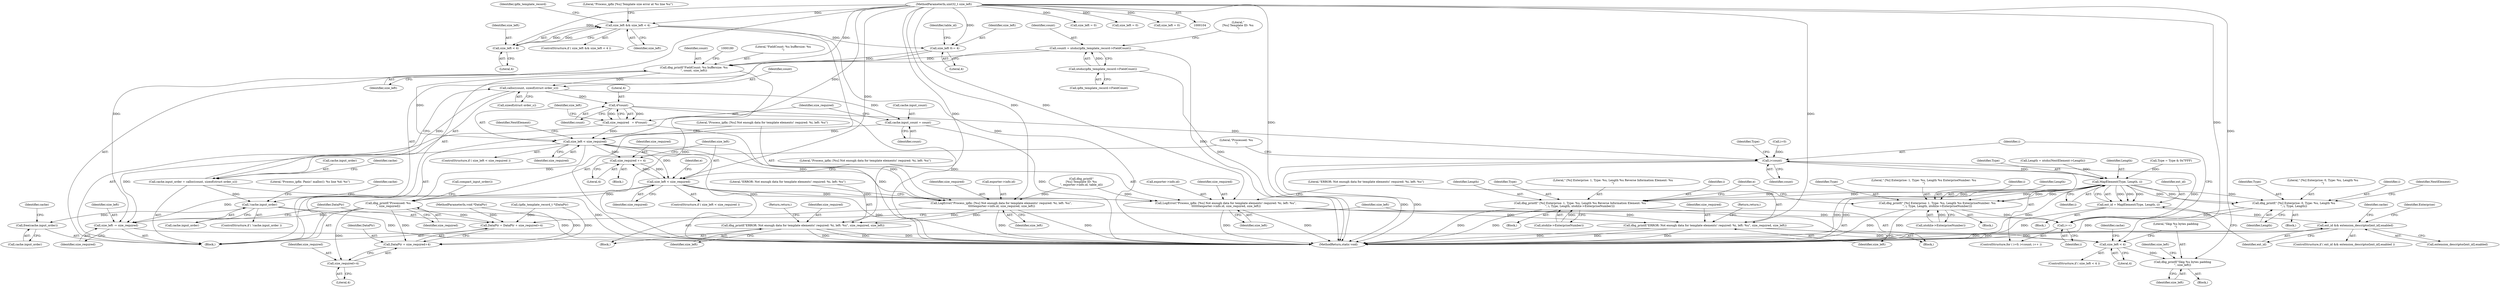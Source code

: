 digraph "0_nfdump_3b006ededaf351f1723aea6c727c9edd1b1fff9b@API" {
"1000252" [label="(Call,calloc(count, sizeof(struct order_s)))"];
"1000174" [label="(Call,dbg_printf(\"FieldCount: %u buffersize: %u\n\", count, size_left))"];
"1000160" [label="(Call,count\t = ntohs(ipfix_template_record->FieldCount))"];
"1000162" [label="(Call,ntohs(ipfix_template_record->FieldCount))"];
"1000151" [label="(Call,size_left \t\t-= 4)"];
"1000125" [label="(Call,size_left && size_left < 4)"];
"1000127" [label="(Call,size_left < 4)"];
"1000107" [label="(MethodParameterIn,uint32_t size_left)"];
"1000248" [label="(Call,cache.input_order = calloc(count, sizeof(struct order_s)))"];
"1000257" [label="(Call,!cache.input_order)"];
"1000638" [label="(Call,free(cache.input_order))"];
"1000272" [label="(Call,cache.input_count = count)"];
"1000279" [label="(Call,4*count)"];
"1000277" [label="(Call,size_required   = 4*count)"];
"1000283" [label="(Call,size_left < size_required)"];
"1000287" [label="(Call,LogError(\"Process_ipfix: [%u] Not enough data for template elements! required: %i, left: %u\", \n\t\t\t\t\texporter->info.id, size_required, size_left))"];
"1000296" [label="(Call,dbg_printf(\"ERROR: Not enough data for template elements! required: %i, left: %u\", size_required, size_left))"];
"1000389" [label="(Call,size_required += 4)"];
"1000393" [label="(Call,size_left < size_required)"];
"1000397" [label="(Call,LogError(\"Process_ipfix: [%u] Not enough data for template elements! required: %i, left: %u\", \n\t\t\t\t\t\t\texporter->info.id, size_required, size_left))"];
"1000406" [label="(Call,dbg_printf(\"ERROR: Not enough data for template elements! required: %i, left: %u\", size_required, size_left))"];
"1000455" [label="(Call,dbg_printf(\"Processed: %u\n\", size_required))"];
"1000617" [label="(Call,size_left -= size_required)"];
"1000628" [label="(Call,size_left < 4)"];
"1000632" [label="(Call,dbg_printf(\"Skip %u bytes padding\n\", size_left))"];
"1000620" [label="(Call,DataPtr = DataPtr + size_required+4)"];
"1000622" [label="(Call,DataPtr + size_required+4)"];
"1000624" [label="(Call,size_required+4)"];
"1000312" [label="(Call,i<count)"];
"1000349" [label="(Call,MapElement(Type, Length, i))"];
"1000347" [label="(Call,ext_id = MapElement(Type, Length, i))"];
"1000354" [label="(Call,ext_id && extension_descriptor[ext_id].enabled)"];
"1000419" [label="(Call,dbg_printf(\" [%i] Enterprise: 1, Type: %u, Length %u Reverse Information Element: %u\n\", i, Type, Length, ntohl(e->EnterpriseNumber)))"];
"1000315" [label="(Call,i++)"];
"1000430" [label="(Call,dbg_printf(\" [%i] Enterprise: 1, Type: %u, Length %u EnterpriseNumber: %u\n\", i, Type, Length, ntohl(e->EnterpriseNumber)))"];
"1000448" [label="(Call,dbg_printf(\" [%i] Enterprise: 0, Type: %u, Length %u\n\", i, Type, Length))"];
"1000258" [label="(Call,cache.input_order)"];
"1000393" [label="(Call,size_left < size_required)"];
"1000397" [label="(Call,LogError(\"Process_ipfix: [%u] Not enough data for template elements! required: %i, left: %u\", \n\t\t\t\t\t\t\texporter->info.id, size_required, size_left))"];
"1000632" [label="(Call,dbg_printf(\"Skip %u bytes padding\n\", size_left))"];
"1000424" [label="(Call,ntohl(e->EnterpriseNumber))"];
"1000415" [label="(Identifier,e)"];
"1000147" [label="(Identifier,ipfix_template_record)"];
"1000142" [label="(Call,size_left = 0)"];
"1000408" [label="(Identifier,size_required)"];
"1000249" [label="(Call,cache.input_order)"];
"1000298" [label="(Identifier,size_required)"];
"1000174" [label="(Call,dbg_printf(\"FieldCount: %u buffersize: %u\n\", count, size_left))"];
"1000151" [label="(Call,size_left \t\t-= 4)"];
"1000296" [label="(Call,dbg_printf(\"ERROR: Not enough data for template elements! required: %i, left: %u\", size_required, size_left))"];
"1000348" [label="(Identifier,ext_id)"];
"1000626" [label="(Literal,4)"];
"1000124" [label="(ControlStructure,if ( size_left && size_left < 4 ))"];
"1000263" [label="(Literal,\"Process_ipfix: Panic! malloc(): %s line %d: %s\")"];
"1000313" [label="(Identifier,i)"];
"1000316" [label="(Identifier,i)"];
"1000163" [label="(Call,ipfix_template_record->FieldCount)"];
"1000620" [label="(Call,DataPtr = DataPtr + size_required+4)"];
"1000350" [label="(Identifier,Type)"];
"1000356" [label="(Call,extension_descriptor[ext_id].enabled)"];
"1000162" [label="(Call,ntohs(ipfix_template_record->FieldCount))"];
"1000300" [label="(Return,return;)"];
"1000628" [label="(Call,size_left < 4)"];
"1000410" [label="(Return,return;)"];
"1000295" [label="(Identifier,size_left)"];
"1000252" [label="(Call,calloc(count, sizeof(struct order_s)))"];
"1000106" [label="(MethodParameterIn,void *DataPtr)"];
"1000282" [label="(ControlStructure,if ( size_left < size_required ))"];
"1000125" [label="(Call,size_left && size_left < 4)"];
"1000129" [label="(Literal,4)"];
"1000148" [label="(Call,(ipfix_template_record_t *)DataPtr)"];
"1000116" [label="(Block,)"];
"1000276" [label="(Identifier,count)"];
"1000285" [label="(Identifier,size_required)"];
"1000627" [label="(ControlStructure,if ( size_left < 4 ))"];
"1000392" [label="(ControlStructure,if ( size_left < size_required ))"];
"1000435" [label="(Call,ntohl(e->EnterpriseNumber))"];
"1000405" [label="(Identifier,size_left)"];
"1000447" [label="(Block,)"];
"1000640" [label="(Identifier,cache)"];
"1000635" [label="(Call,size_left = 0)"];
"1000323" [label="(Identifier,Type)"];
"1000433" [label="(Identifier,Type)"];
"1000634" [label="(Identifier,size_left)"];
"1000153" [label="(Literal,4)"];
"1000355" [label="(Identifier,ext_id)"];
"1000431" [label="(Literal,\" [%i] Enterprise: 1, Type: %u, Length %u EnterpriseNumber: %u\n\")"];
"1000422" [label="(Identifier,Type)"];
"1000406" [label="(Call,dbg_printf(\"ERROR: Not enough data for template elements! required: %i, left: %u\", size_required, size_left))"];
"1000286" [label="(Block,)"];
"1000633" [label="(Literal,\"Skip %u bytes padding\n\")"];
"1000160" [label="(Call,count\t = ntohs(ipfix_template_record->FieldCount))"];
"1000280" [label="(Literal,4)"];
"1000166" [label="(Call,dbg_printf(\"\n[%u] Template ID: %u\n\", exporter->info.id, table_id))"];
"1000253" [label="(Identifier,count)"];
"1000621" [label="(Identifier,DataPtr)"];
"1000429" [label="(Block,)"];
"1000619" [label="(Identifier,size_required)"];
"1000622" [label="(Call,DataPtr + size_required+4)"];
"1000161" [label="(Identifier,count)"];
"1000317" [label="(Block,)"];
"1000177" [label="(Identifier,size_left)"];
"1000432" [label="(Identifier,i)"];
"1000459" [label="(Call,compact_input_order())"];
"1000636" [label="(Identifier,size_left)"];
"1000353" [label="(ControlStructure,if ( ext_id && extension_descriptor[ext_id].enabled ))"];
"1000167" [label="(Literal,\"\n[%u] Template ID: %u\n\")"];
"1000638" [label="(Call,free(cache.input_order))"];
"1000623" [label="(Identifier,DataPtr)"];
"1000390" [label="(Identifier,size_required)"];
"1000399" [label="(Call,exporter->info.id)"];
"1000647" [label="(MethodReturn,static void)"];
"1000382" [label="(Block,)"];
"1000451" [label="(Identifier,Type)"];
"1000389" [label="(Call,size_required += 4)"];
"1000631" [label="(Block,)"];
"1000278" [label="(Identifier,size_required)"];
"1000127" [label="(Call,size_left < 4)"];
"1000630" [label="(Literal,4)"];
"1000283" [label="(Call,size_left < size_required)"];
"1000152" [label="(Identifier,size_left)"];
"1000409" [label="(Identifier,size_left)"];
"1000352" [label="(Identifier,i)"];
"1000639" [label="(Call,cache.input_order)"];
"1000256" [label="(ControlStructure,if ( !cache.input_order ))"];
"1000328" [label="(Call,Length = ntohs(NextElement->Length))"];
"1000132" [label="(Literal,\"Process_ipfix [%u] Template size error at %s line %u\")"];
"1000289" [label="(Call,exporter->info.id)"];
"1000351" [label="(Identifier,Length)"];
"1000294" [label="(Identifier,size_required)"];
"1000175" [label="(Literal,\"FieldCount: %u buffersize: %u\n\")"];
"1000625" [label="(Identifier,size_required)"];
"1000297" [label="(Literal,\"ERROR: Not enough data for template elements! required: %i, left: %u\")"];
"1000456" [label="(Literal,\"Processed: %u\n\")"];
"1000407" [label="(Literal,\"ERROR: Not enough data for template elements! required: %i, left: %u\")"];
"1000448" [label="(Call,dbg_printf(\" [%i] Enterprise: 0, Type: %u, Length %u\n\", i, Type, Length))"];
"1000449" [label="(Literal,\" [%i] Enterprise: 0, Type: %u, Length %u\n\")"];
"1000395" [label="(Identifier,size_required)"];
"1000107" [label="(MethodParameterIn,uint32_t size_left)"];
"1000287" [label="(Call,LogError(\"Process_ipfix: [%u] Not enough data for template elements! required: %i, left: %u\", \n\t\t\t\t\texporter->info.id, size_required, size_left))"];
"1000452" [label="(Identifier,Length)"];
"1000381" [label="(Identifier,Enterprise)"];
"1000126" [label="(Identifier,size_left)"];
"1000284" [label="(Identifier,size_left)"];
"1000420" [label="(Literal,\" [%i] Enterprise: 1, Type: %u, Length %u Reverse Information Element: %u\n\")"];
"1000457" [label="(Identifier,size_required)"];
"1000418" [label="(Block,)"];
"1000430" [label="(Call,dbg_printf(\" [%i] Enterprise: 1, Type: %u, Length %u EnterpriseNumber: %u\n\", i, Type, Length, ntohl(e->EnterpriseNumber)))"];
"1000354" [label="(Call,ext_id && extension_descriptor[ext_id].enabled)"];
"1000155" [label="(Identifier,table_id)"];
"1000128" [label="(Identifier,size_left)"];
"1000617" [label="(Call,size_left -= size_required)"];
"1000273" [label="(Call,cache.input_count)"];
"1000342" [label="(Call,Type = Type & 0x7FFF)"];
"1000644" [label="(Identifier,cache)"];
"1000312" [label="(Call,i<count)"];
"1000404" [label="(Identifier,size_required)"];
"1000315" [label="(Call,i++)"];
"1000366" [label="(Identifier,cache)"];
"1000279" [label="(Call,4*count)"];
"1000394" [label="(Identifier,size_left)"];
"1000302" [label="(Identifier,NextElement)"];
"1000288" [label="(Literal,\"Process_ipfix: [%u] Not enough data for template elements! required: %i, left: %u\")"];
"1000450" [label="(Identifier,i)"];
"1000419" [label="(Call,dbg_printf(\" [%i] Enterprise: 1, Type: %u, Length %u Reverse Information Element: %u\n\", i, Type, Length, ntohl(e->EnterpriseNumber)))"];
"1000434" [label="(Identifier,Length)"];
"1000268" [label="(Call,size_left = 0)"];
"1000176" [label="(Identifier,count)"];
"1000440" [label="(Identifier,e)"];
"1000618" [label="(Identifier,size_left)"];
"1000257" [label="(Call,!cache.input_order)"];
"1000347" [label="(Call,ext_id = MapElement(Type, Length, i))"];
"1000272" [label="(Call,cache.input_count = count)"];
"1000299" [label="(Identifier,size_left)"];
"1000421" [label="(Identifier,i)"];
"1000259" [label="(Identifier,cache)"];
"1000624" [label="(Call,size_required+4)"];
"1000254" [label="(Call,sizeof(struct order_s))"];
"1000455" [label="(Call,dbg_printf(\"Processed: %u\n\", size_required))"];
"1000398" [label="(Literal,\"Process_ipfix: [%u] Not enough data for template elements! required: %i, left: %u\")"];
"1000277" [label="(Call,size_required   = 4*count)"];
"1000454" [label="(Identifier,NextElement)"];
"1000281" [label="(Identifier,count)"];
"1000309" [label="(Call,i=0)"];
"1000391" [label="(Literal,4)"];
"1000423" [label="(Identifier,Length)"];
"1000629" [label="(Identifier,size_left)"];
"1000349" [label="(Call,MapElement(Type, Length, i))"];
"1000314" [label="(Identifier,count)"];
"1000248" [label="(Call,cache.input_order = calloc(count, sizeof(struct order_s)))"];
"1000308" [label="(ControlStructure,for ( i=0; i<count; i++ ))"];
"1000274" [label="(Identifier,cache)"];
"1000396" [label="(Block,)"];
"1000252" -> "1000248"  [label="AST: "];
"1000252" -> "1000254"  [label="CFG: "];
"1000253" -> "1000252"  [label="AST: "];
"1000254" -> "1000252"  [label="AST: "];
"1000248" -> "1000252"  [label="CFG: "];
"1000252" -> "1000248"  [label="DDG: "];
"1000174" -> "1000252"  [label="DDG: "];
"1000252" -> "1000272"  [label="DDG: "];
"1000252" -> "1000279"  [label="DDG: "];
"1000174" -> "1000116"  [label="AST: "];
"1000174" -> "1000177"  [label="CFG: "];
"1000175" -> "1000174"  [label="AST: "];
"1000176" -> "1000174"  [label="AST: "];
"1000177" -> "1000174"  [label="AST: "];
"1000180" -> "1000174"  [label="CFG: "];
"1000174" -> "1000647"  [label="DDG: "];
"1000160" -> "1000174"  [label="DDG: "];
"1000151" -> "1000174"  [label="DDG: "];
"1000107" -> "1000174"  [label="DDG: "];
"1000174" -> "1000283"  [label="DDG: "];
"1000160" -> "1000116"  [label="AST: "];
"1000160" -> "1000162"  [label="CFG: "];
"1000161" -> "1000160"  [label="AST: "];
"1000162" -> "1000160"  [label="AST: "];
"1000167" -> "1000160"  [label="CFG: "];
"1000160" -> "1000647"  [label="DDG: "];
"1000162" -> "1000160"  [label="DDG: "];
"1000162" -> "1000163"  [label="CFG: "];
"1000163" -> "1000162"  [label="AST: "];
"1000162" -> "1000647"  [label="DDG: "];
"1000151" -> "1000116"  [label="AST: "];
"1000151" -> "1000153"  [label="CFG: "];
"1000152" -> "1000151"  [label="AST: "];
"1000153" -> "1000151"  [label="AST: "];
"1000155" -> "1000151"  [label="CFG: "];
"1000125" -> "1000151"  [label="DDG: "];
"1000107" -> "1000151"  [label="DDG: "];
"1000125" -> "1000124"  [label="AST: "];
"1000125" -> "1000126"  [label="CFG: "];
"1000125" -> "1000127"  [label="CFG: "];
"1000126" -> "1000125"  [label="AST: "];
"1000127" -> "1000125"  [label="AST: "];
"1000132" -> "1000125"  [label="CFG: "];
"1000147" -> "1000125"  [label="CFG: "];
"1000125" -> "1000647"  [label="DDG: "];
"1000125" -> "1000647"  [label="DDG: "];
"1000127" -> "1000125"  [label="DDG: "];
"1000127" -> "1000125"  [label="DDG: "];
"1000107" -> "1000125"  [label="DDG: "];
"1000127" -> "1000129"  [label="CFG: "];
"1000128" -> "1000127"  [label="AST: "];
"1000129" -> "1000127"  [label="AST: "];
"1000107" -> "1000127"  [label="DDG: "];
"1000107" -> "1000104"  [label="AST: "];
"1000107" -> "1000647"  [label="DDG: "];
"1000107" -> "1000142"  [label="DDG: "];
"1000107" -> "1000268"  [label="DDG: "];
"1000107" -> "1000283"  [label="DDG: "];
"1000107" -> "1000287"  [label="DDG: "];
"1000107" -> "1000296"  [label="DDG: "];
"1000107" -> "1000393"  [label="DDG: "];
"1000107" -> "1000397"  [label="DDG: "];
"1000107" -> "1000406"  [label="DDG: "];
"1000107" -> "1000617"  [label="DDG: "];
"1000107" -> "1000628"  [label="DDG: "];
"1000107" -> "1000632"  [label="DDG: "];
"1000107" -> "1000635"  [label="DDG: "];
"1000248" -> "1000116"  [label="AST: "];
"1000249" -> "1000248"  [label="AST: "];
"1000259" -> "1000248"  [label="CFG: "];
"1000248" -> "1000647"  [label="DDG: "];
"1000248" -> "1000257"  [label="DDG: "];
"1000257" -> "1000256"  [label="AST: "];
"1000257" -> "1000258"  [label="CFG: "];
"1000258" -> "1000257"  [label="AST: "];
"1000263" -> "1000257"  [label="CFG: "];
"1000274" -> "1000257"  [label="CFG: "];
"1000257" -> "1000647"  [label="DDG: "];
"1000257" -> "1000647"  [label="DDG: "];
"1000257" -> "1000638"  [label="DDG: "];
"1000638" -> "1000116"  [label="AST: "];
"1000638" -> "1000639"  [label="CFG: "];
"1000639" -> "1000638"  [label="AST: "];
"1000644" -> "1000638"  [label="CFG: "];
"1000272" -> "1000116"  [label="AST: "];
"1000272" -> "1000276"  [label="CFG: "];
"1000273" -> "1000272"  [label="AST: "];
"1000276" -> "1000272"  [label="AST: "];
"1000278" -> "1000272"  [label="CFG: "];
"1000272" -> "1000647"  [label="DDG: "];
"1000279" -> "1000277"  [label="AST: "];
"1000279" -> "1000281"  [label="CFG: "];
"1000280" -> "1000279"  [label="AST: "];
"1000281" -> "1000279"  [label="AST: "];
"1000277" -> "1000279"  [label="CFG: "];
"1000279" -> "1000647"  [label="DDG: "];
"1000279" -> "1000277"  [label="DDG: "];
"1000279" -> "1000277"  [label="DDG: "];
"1000279" -> "1000312"  [label="DDG: "];
"1000277" -> "1000116"  [label="AST: "];
"1000278" -> "1000277"  [label="AST: "];
"1000284" -> "1000277"  [label="CFG: "];
"1000277" -> "1000647"  [label="DDG: "];
"1000277" -> "1000283"  [label="DDG: "];
"1000283" -> "1000282"  [label="AST: "];
"1000283" -> "1000285"  [label="CFG: "];
"1000284" -> "1000283"  [label="AST: "];
"1000285" -> "1000283"  [label="AST: "];
"1000288" -> "1000283"  [label="CFG: "];
"1000302" -> "1000283"  [label="CFG: "];
"1000283" -> "1000647"  [label="DDG: "];
"1000283" -> "1000287"  [label="DDG: "];
"1000283" -> "1000287"  [label="DDG: "];
"1000283" -> "1000389"  [label="DDG: "];
"1000283" -> "1000393"  [label="DDG: "];
"1000283" -> "1000455"  [label="DDG: "];
"1000283" -> "1000617"  [label="DDG: "];
"1000287" -> "1000286"  [label="AST: "];
"1000287" -> "1000295"  [label="CFG: "];
"1000288" -> "1000287"  [label="AST: "];
"1000289" -> "1000287"  [label="AST: "];
"1000294" -> "1000287"  [label="AST: "];
"1000295" -> "1000287"  [label="AST: "];
"1000297" -> "1000287"  [label="CFG: "];
"1000287" -> "1000647"  [label="DDG: "];
"1000287" -> "1000647"  [label="DDG: "];
"1000166" -> "1000287"  [label="DDG: "];
"1000287" -> "1000296"  [label="DDG: "];
"1000287" -> "1000296"  [label="DDG: "];
"1000296" -> "1000286"  [label="AST: "];
"1000296" -> "1000299"  [label="CFG: "];
"1000297" -> "1000296"  [label="AST: "];
"1000298" -> "1000296"  [label="AST: "];
"1000299" -> "1000296"  [label="AST: "];
"1000300" -> "1000296"  [label="CFG: "];
"1000296" -> "1000647"  [label="DDG: "];
"1000296" -> "1000647"  [label="DDG: "];
"1000296" -> "1000647"  [label="DDG: "];
"1000389" -> "1000382"  [label="AST: "];
"1000389" -> "1000391"  [label="CFG: "];
"1000390" -> "1000389"  [label="AST: "];
"1000391" -> "1000389"  [label="AST: "];
"1000394" -> "1000389"  [label="CFG: "];
"1000393" -> "1000389"  [label="DDG: "];
"1000389" -> "1000393"  [label="DDG: "];
"1000393" -> "1000392"  [label="AST: "];
"1000393" -> "1000395"  [label="CFG: "];
"1000394" -> "1000393"  [label="AST: "];
"1000395" -> "1000393"  [label="AST: "];
"1000398" -> "1000393"  [label="CFG: "];
"1000415" -> "1000393"  [label="CFG: "];
"1000393" -> "1000647"  [label="DDG: "];
"1000393" -> "1000397"  [label="DDG: "];
"1000393" -> "1000397"  [label="DDG: "];
"1000393" -> "1000455"  [label="DDG: "];
"1000393" -> "1000617"  [label="DDG: "];
"1000397" -> "1000396"  [label="AST: "];
"1000397" -> "1000405"  [label="CFG: "];
"1000398" -> "1000397"  [label="AST: "];
"1000399" -> "1000397"  [label="AST: "];
"1000404" -> "1000397"  [label="AST: "];
"1000405" -> "1000397"  [label="AST: "];
"1000407" -> "1000397"  [label="CFG: "];
"1000397" -> "1000647"  [label="DDG: "];
"1000397" -> "1000647"  [label="DDG: "];
"1000166" -> "1000397"  [label="DDG: "];
"1000397" -> "1000406"  [label="DDG: "];
"1000397" -> "1000406"  [label="DDG: "];
"1000406" -> "1000396"  [label="AST: "];
"1000406" -> "1000409"  [label="CFG: "];
"1000407" -> "1000406"  [label="AST: "];
"1000408" -> "1000406"  [label="AST: "];
"1000409" -> "1000406"  [label="AST: "];
"1000410" -> "1000406"  [label="CFG: "];
"1000406" -> "1000647"  [label="DDG: "];
"1000406" -> "1000647"  [label="DDG: "];
"1000406" -> "1000647"  [label="DDG: "];
"1000455" -> "1000116"  [label="AST: "];
"1000455" -> "1000457"  [label="CFG: "];
"1000456" -> "1000455"  [label="AST: "];
"1000457" -> "1000455"  [label="AST: "];
"1000459" -> "1000455"  [label="CFG: "];
"1000455" -> "1000617"  [label="DDG: "];
"1000455" -> "1000620"  [label="DDG: "];
"1000455" -> "1000622"  [label="DDG: "];
"1000455" -> "1000624"  [label="DDG: "];
"1000617" -> "1000116"  [label="AST: "];
"1000617" -> "1000619"  [label="CFG: "];
"1000618" -> "1000617"  [label="AST: "];
"1000619" -> "1000617"  [label="AST: "];
"1000621" -> "1000617"  [label="CFG: "];
"1000617" -> "1000628"  [label="DDG: "];
"1000628" -> "1000627"  [label="AST: "];
"1000628" -> "1000630"  [label="CFG: "];
"1000629" -> "1000628"  [label="AST: "];
"1000630" -> "1000628"  [label="AST: "];
"1000633" -> "1000628"  [label="CFG: "];
"1000640" -> "1000628"  [label="CFG: "];
"1000628" -> "1000632"  [label="DDG: "];
"1000632" -> "1000631"  [label="AST: "];
"1000632" -> "1000634"  [label="CFG: "];
"1000633" -> "1000632"  [label="AST: "];
"1000634" -> "1000632"  [label="AST: "];
"1000636" -> "1000632"  [label="CFG: "];
"1000620" -> "1000116"  [label="AST: "];
"1000620" -> "1000622"  [label="CFG: "];
"1000621" -> "1000620"  [label="AST: "];
"1000622" -> "1000620"  [label="AST: "];
"1000629" -> "1000620"  [label="CFG: "];
"1000148" -> "1000620"  [label="DDG: "];
"1000106" -> "1000620"  [label="DDG: "];
"1000622" -> "1000624"  [label="CFG: "];
"1000623" -> "1000622"  [label="AST: "];
"1000624" -> "1000622"  [label="AST: "];
"1000148" -> "1000622"  [label="DDG: "];
"1000106" -> "1000622"  [label="DDG: "];
"1000624" -> "1000626"  [label="CFG: "];
"1000625" -> "1000624"  [label="AST: "];
"1000626" -> "1000624"  [label="AST: "];
"1000312" -> "1000308"  [label="AST: "];
"1000312" -> "1000314"  [label="CFG: "];
"1000313" -> "1000312"  [label="AST: "];
"1000314" -> "1000312"  [label="AST: "];
"1000323" -> "1000312"  [label="CFG: "];
"1000456" -> "1000312"  [label="CFG: "];
"1000312" -> "1000647"  [label="DDG: "];
"1000312" -> "1000647"  [label="DDG: "];
"1000309" -> "1000312"  [label="DDG: "];
"1000315" -> "1000312"  [label="DDG: "];
"1000312" -> "1000349"  [label="DDG: "];
"1000349" -> "1000347"  [label="AST: "];
"1000349" -> "1000352"  [label="CFG: "];
"1000350" -> "1000349"  [label="AST: "];
"1000351" -> "1000349"  [label="AST: "];
"1000352" -> "1000349"  [label="AST: "];
"1000347" -> "1000349"  [label="CFG: "];
"1000349" -> "1000647"  [label="DDG: "];
"1000349" -> "1000647"  [label="DDG: "];
"1000349" -> "1000647"  [label="DDG: "];
"1000349" -> "1000347"  [label="DDG: "];
"1000349" -> "1000347"  [label="DDG: "];
"1000349" -> "1000347"  [label="DDG: "];
"1000342" -> "1000349"  [label="DDG: "];
"1000328" -> "1000349"  [label="DDG: "];
"1000349" -> "1000419"  [label="DDG: "];
"1000349" -> "1000419"  [label="DDG: "];
"1000349" -> "1000419"  [label="DDG: "];
"1000349" -> "1000430"  [label="DDG: "];
"1000349" -> "1000430"  [label="DDG: "];
"1000349" -> "1000430"  [label="DDG: "];
"1000349" -> "1000448"  [label="DDG: "];
"1000349" -> "1000448"  [label="DDG: "];
"1000349" -> "1000448"  [label="DDG: "];
"1000347" -> "1000317"  [label="AST: "];
"1000348" -> "1000347"  [label="AST: "];
"1000355" -> "1000347"  [label="CFG: "];
"1000347" -> "1000647"  [label="DDG: "];
"1000347" -> "1000354"  [label="DDG: "];
"1000354" -> "1000353"  [label="AST: "];
"1000354" -> "1000355"  [label="CFG: "];
"1000354" -> "1000356"  [label="CFG: "];
"1000355" -> "1000354"  [label="AST: "];
"1000356" -> "1000354"  [label="AST: "];
"1000366" -> "1000354"  [label="CFG: "];
"1000381" -> "1000354"  [label="CFG: "];
"1000354" -> "1000647"  [label="DDG: "];
"1000354" -> "1000647"  [label="DDG: "];
"1000354" -> "1000647"  [label="DDG: "];
"1000419" -> "1000418"  [label="AST: "];
"1000419" -> "1000424"  [label="CFG: "];
"1000420" -> "1000419"  [label="AST: "];
"1000421" -> "1000419"  [label="AST: "];
"1000422" -> "1000419"  [label="AST: "];
"1000423" -> "1000419"  [label="AST: "];
"1000424" -> "1000419"  [label="AST: "];
"1000440" -> "1000419"  [label="CFG: "];
"1000419" -> "1000647"  [label="DDG: "];
"1000419" -> "1000647"  [label="DDG: "];
"1000419" -> "1000315"  [label="DDG: "];
"1000424" -> "1000419"  [label="DDG: "];
"1000315" -> "1000308"  [label="AST: "];
"1000315" -> "1000316"  [label="CFG: "];
"1000316" -> "1000315"  [label="AST: "];
"1000313" -> "1000315"  [label="CFG: "];
"1000448" -> "1000315"  [label="DDG: "];
"1000430" -> "1000315"  [label="DDG: "];
"1000430" -> "1000429"  [label="AST: "];
"1000430" -> "1000435"  [label="CFG: "];
"1000431" -> "1000430"  [label="AST: "];
"1000432" -> "1000430"  [label="AST: "];
"1000433" -> "1000430"  [label="AST: "];
"1000434" -> "1000430"  [label="AST: "];
"1000435" -> "1000430"  [label="AST: "];
"1000440" -> "1000430"  [label="CFG: "];
"1000430" -> "1000647"  [label="DDG: "];
"1000430" -> "1000647"  [label="DDG: "];
"1000435" -> "1000430"  [label="DDG: "];
"1000448" -> "1000447"  [label="AST: "];
"1000448" -> "1000452"  [label="CFG: "];
"1000449" -> "1000448"  [label="AST: "];
"1000450" -> "1000448"  [label="AST: "];
"1000451" -> "1000448"  [label="AST: "];
"1000452" -> "1000448"  [label="AST: "];
"1000454" -> "1000448"  [label="CFG: "];
"1000448" -> "1000647"  [label="DDG: "];
}
